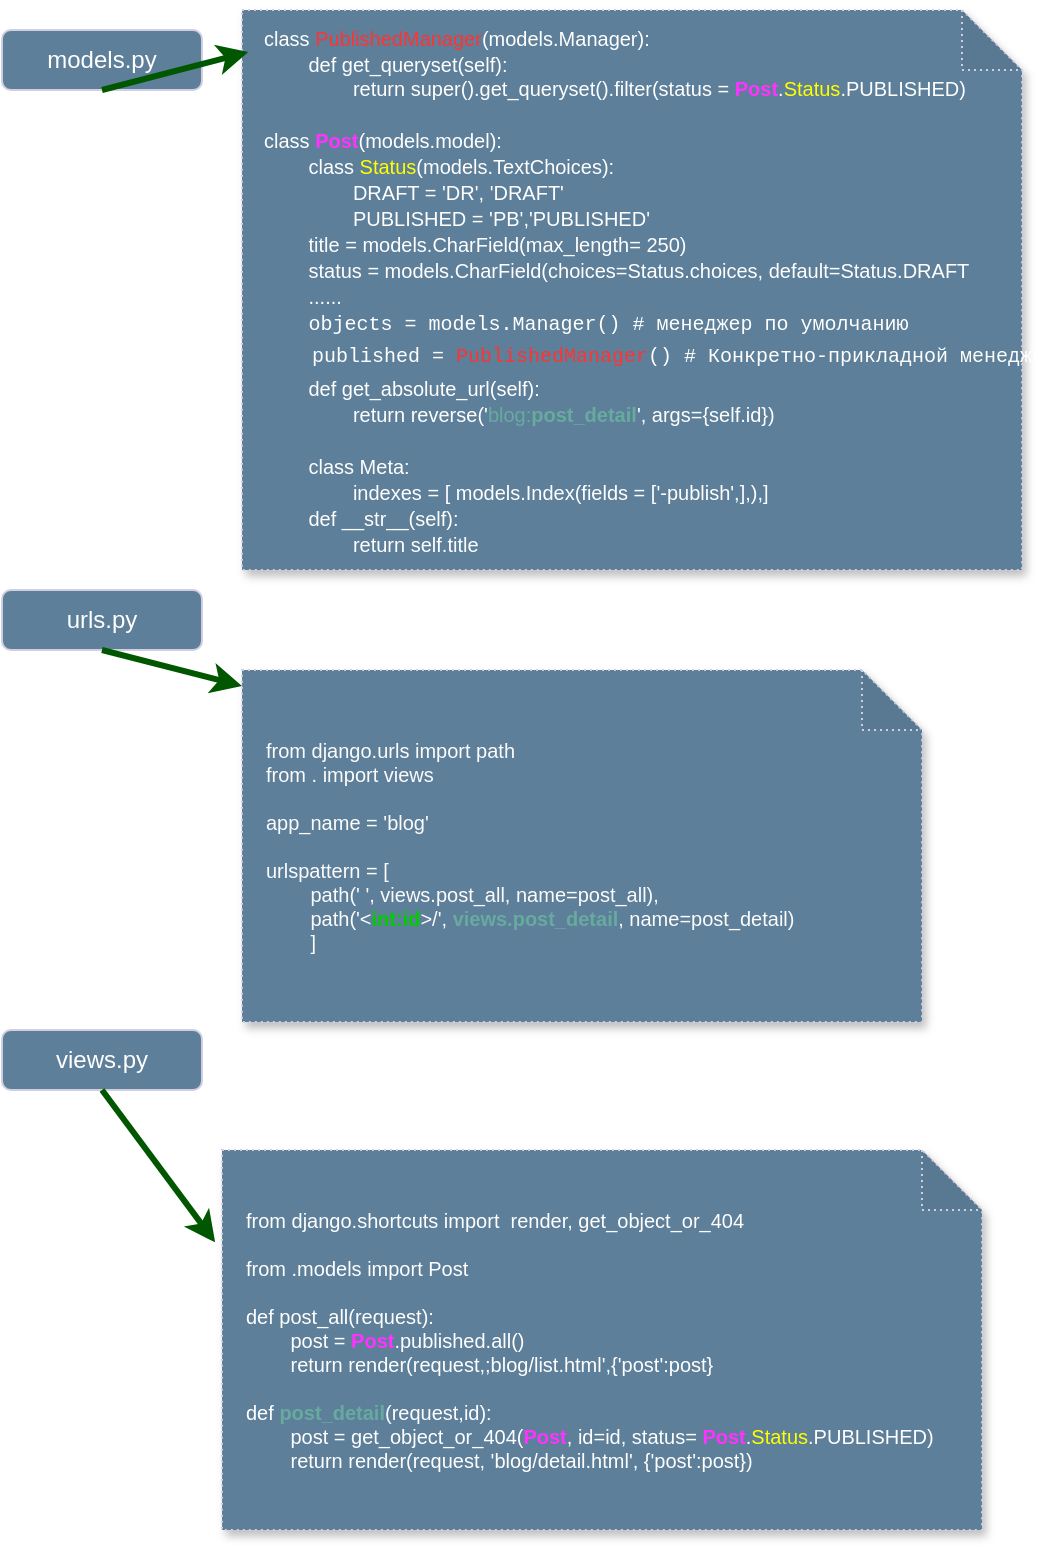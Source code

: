 <mxfile version="24.8.9">
  <diagram name="Page-1" id="2YBvvXClWsGukQMizWep">
    <mxGraphModel dx="672" dy="375" grid="1" gridSize="10" guides="1" tooltips="1" connect="1" arrows="1" fold="1" page="1" pageScale="1" pageWidth="583" pageHeight="827" math="0" shadow="0">
      <root>
        <mxCell id="0" />
        <mxCell id="1" parent="0" />
        <mxCell id="aM9ryv3xv72pqoxQDRHE-1" value="models.py" style="shape=umlLifeline;perimeter=lifelinePerimeter;whiteSpace=wrap;html=1;container=0;dropTarget=0;collapsible=0;recursiveResize=0;outlineConnect=0;portConstraint=eastwest;newEdgeStyle={&quot;edgeStyle&quot;:&quot;elbowEdgeStyle&quot;,&quot;elbow&quot;:&quot;vertical&quot;,&quot;curved&quot;:0,&quot;rounded&quot;:0};labelBackgroundColor=none;fillColor=#5D7F99;strokeColor=#D0CEE2;fontColor=#FFFFFF;rounded=1;size=30;" parent="1" vertex="1">
          <mxGeometry x="40" y="30" width="100" height="30" as="geometry" />
        </mxCell>
        <mxCell id="aM9ryv3xv72pqoxQDRHE-5" value="urls.py" style="shape=umlLifeline;perimeter=lifelinePerimeter;whiteSpace=wrap;html=1;container=0;dropTarget=0;collapsible=0;recursiveResize=0;outlineConnect=0;portConstraint=eastwest;newEdgeStyle={&quot;edgeStyle&quot;:&quot;elbowEdgeStyle&quot;,&quot;elbow&quot;:&quot;vertical&quot;,&quot;curved&quot;:0,&quot;rounded&quot;:0};labelBackgroundColor=none;fillColor=#5D7F99;strokeColor=#D0CEE2;fontColor=#ffffff;rounded=1;" parent="1" vertex="1">
          <mxGeometry x="40" y="310" width="100" height="30" as="geometry" />
        </mxCell>
        <mxCell id="WuuocqJYPW-MGyT3Y1CF-1" value="&lt;div&gt;&lt;font style=&quot;line-height: 130%;&quot;&gt;class &lt;font color=&quot;#ff3333&quot;&gt;PublishedManager&lt;/font&gt;(models.Manager):&lt;/font&gt;&lt;/div&gt;&lt;div&gt;&lt;font style=&quot;line-height: 130%;&quot;&gt;&lt;span style=&quot;white-space: pre;&quot;&gt;&#x9;&lt;/span&gt;def get_queryset(self):&lt;br&gt;&lt;/font&gt;&lt;/div&gt;&lt;div&gt;&lt;span style=&quot;white-space: pre;&quot;&gt;&#x9;&lt;/span&gt;&lt;span style=&quot;white-space: pre;&quot;&gt;&#x9;&lt;/span&gt;return super().get_queryset().filter(status = &lt;font color=&quot;#ff33ff&quot;&gt;&lt;b&gt;Post&lt;/b&gt;&lt;/font&gt;.&lt;font color=&quot;#ffff00&quot;&gt;Status&lt;/font&gt;.PUBLISHED)&lt;br&gt;&lt;/div&gt;&lt;div&gt;&lt;font style=&quot;line-height: 130%;&quot;&gt;&lt;br&gt;&lt;/font&gt;&lt;/div&gt;&lt;font style=&quot;line-height: 130%;&quot;&gt;class &lt;b&gt;&lt;font color=&quot;#ff33ff&quot;&gt;Post&lt;/font&gt;&lt;/b&gt;(models.model):&lt;/font&gt;&lt;div style=&quot;line-height: 130%;&quot;&gt;&lt;span style=&quot;white-space: pre;&quot;&gt;&lt;font style=&quot;line-height: 130%;&quot;&gt;&#x9;class &lt;font color=&quot;#ffff00&quot;&gt;Status&lt;/font&gt;(models.TextChoices):&lt;/font&gt;&lt;/span&gt;&lt;br&gt;&lt;/div&gt;&lt;div style=&quot;line-height: 130%;&quot;&gt;&lt;span style=&quot;white-space: pre;&quot;&gt;&lt;font style=&quot;line-height: 130%;&quot;&gt;&lt;span style=&quot;white-space: pre;&quot;&gt;&#x9;&lt;/span&gt;&lt;span style=&quot;white-space: pre;&quot;&gt;&#x9;&lt;/span&gt;DRAFT = &#39;DR&#39;, &#39;DRAFT&#39;&lt;br&gt;&lt;/font&gt;&lt;/span&gt;&lt;/div&gt;&lt;div style=&quot;line-height: 130%;&quot;&gt;&lt;span style=&quot;white-space: pre;&quot;&gt;&lt;font style=&quot;line-height: 130%;&quot;&gt;&lt;span style=&quot;white-space: pre;&quot;&gt;&#x9;&lt;/span&gt;&lt;span style=&quot;white-space: pre;&quot;&gt;&#x9;&lt;/span&gt;PUBLISHED = &#39;PB&#39;,&#39;PUBLISHED&#39;&lt;br&gt;&lt;/font&gt;&lt;/span&gt;&lt;/div&gt;&lt;div style=&quot;line-height: 130%;&quot;&gt;&lt;span style=&quot;white-space: pre;&quot;&gt;&lt;font style=&quot;line-height: 130%;&quot;&gt;&lt;span style=&quot;white-space: pre;&quot;&gt;&#x9;&lt;/span&gt;title = models.CharField(max_length= 250)&lt;/font&gt;&lt;/span&gt;&lt;/div&gt;&lt;div style=&quot;line-height: 130%;&quot;&gt;&lt;span style=&quot;white-space: pre;&quot;&gt;&lt;font style=&quot;line-height: 130%;&quot;&gt;&lt;span style=&quot;white-space: pre;&quot;&gt;&#x9;&lt;/span&gt;status = models.CharField(choices=Status.choices, default=Status.DRAFT&lt;br&gt;&lt;/font&gt;&lt;/span&gt;&lt;/div&gt;&lt;div style=&quot;line-height: 130%;&quot;&gt;&lt;span style=&quot;white-space: pre;&quot;&gt;&lt;font style=&quot;line-height: 130%;&quot;&gt;&lt;span style=&quot;white-space: pre;&quot;&gt;&#x9;&lt;/span&gt;......&lt;br&gt;&lt;/font&gt;&lt;/span&gt;&lt;/div&gt;&lt;div style=&quot;line-height: 130%;&quot;&gt;&lt;span style=&quot;white-space: pre;&quot;&gt;&lt;font style=&quot;line-height: 130%;&quot;&gt;&lt;span style=&quot;white-space: pre;&quot;&gt;&#x9;&lt;/span&gt;&lt;/font&gt;&lt;/span&gt;&lt;font&gt;&lt;span style=&quot;font-family: Consolas, &amp;quot;Courier New&amp;quot;, monospace; white-space: pre;&quot;&gt;objects = models.Manager() &lt;/span&gt;&lt;span style=&quot;font-family: Consolas, &amp;quot;Courier New&amp;quot;, monospace; white-space: pre;&quot;&gt;# менеджер по умолчанию&lt;/span&gt;&lt;/font&gt;&lt;/div&gt;&lt;div style=&quot;font-family: Consolas, &amp;quot;Courier New&amp;quot;, monospace; line-height: 19px; white-space: pre;&quot;&gt;&lt;div style=&quot;&quot;&gt;&lt;font style=&quot;&quot;&gt;&amp;nbsp; &amp;nbsp; published = &lt;font color=&quot;#ff3333&quot;&gt;PublishedManager&lt;/font&gt;() # Конкретно-прикладной менеджер&lt;/font&gt;&lt;/div&gt;&lt;/div&gt;&lt;div style=&quot;line-height: 130%;&quot;&gt;&lt;/div&gt;&lt;div style=&quot;line-height: 130%;&quot;&gt;&lt;span style=&quot;white-space: pre;&quot;&gt;&lt;font style=&quot;line-height: 130%;&quot;&gt;&lt;span style=&quot;white-space: pre;&quot;&gt;&#x9;&lt;/span&gt;def get_absolute_url(self):&lt;br&gt;&lt;/font&gt;&lt;/span&gt;&lt;/div&gt;&lt;div style=&quot;line-height: 130%;&quot;&gt;&lt;span style=&quot;white-space: pre;&quot;&gt;&lt;font style=&quot;line-height: 130%;&quot;&gt;&lt;span style=&quot;white-space: pre;&quot;&gt;&#x9;&lt;/span&gt;&lt;span style=&quot;white-space: pre;&quot;&gt;&#x9;&lt;/span&gt;return reverse(&#39;&lt;font color=&quot;#67ab9f&quot;&gt;blog:&lt;b&gt;post_detail&lt;/b&gt;&lt;/font&gt;&#39;, args={self.id})&lt;br&gt;&lt;/font&gt;&lt;/span&gt;&lt;/div&gt;&lt;div style=&quot;line-height: 130%;&quot;&gt;&lt;span style=&quot;white-space: pre;&quot;&gt;&lt;font style=&quot;line-height: 130%;&quot;&gt;&lt;span style=&quot;white-space: pre;&quot;&gt;&#x9;&lt;/span&gt;&lt;br&gt;&lt;/font&gt;&lt;/span&gt;&lt;/div&gt;&lt;div style=&quot;line-height: 130%;&quot;&gt;&lt;span style=&quot;white-space: pre;&quot;&gt;&lt;span style=&quot;white-space: pre;&quot;&gt;&#x9;&lt;/span&gt;class Meta:&lt;br&gt;&lt;/span&gt;&lt;/div&gt;&lt;div style=&quot;line-height: 130%;&quot;&gt;&lt;span style=&quot;white-space: pre;&quot;&gt;&lt;span style=&quot;white-space: pre;&quot;&gt;&#x9;&lt;/span&gt;&lt;span style=&quot;white-space: pre;&quot;&gt;&#x9;&lt;/span&gt;indexes = [ models.Index(fields = [&#39;-publish&#39;,],),]&lt;br&gt;&lt;/span&gt;&lt;/div&gt;&lt;div style=&quot;line-height: 130%;&quot;&gt;&lt;span style=&quot;white-space: pre;&quot;&gt;&lt;span style=&quot;white-space: pre;&quot;&gt;&#x9;&lt;/span&gt;def __str__(self):&lt;br&gt;&lt;/span&gt;&lt;/div&gt;&lt;div style=&quot;line-height: 130%;&quot;&gt;&lt;span style=&quot;white-space: pre;&quot;&gt;&lt;span style=&quot;white-space: pre;&quot;&gt;&#x9;&lt;/span&gt;&lt;span style=&quot;white-space: pre;&quot;&gt;&#x9;&lt;/span&gt;return self.title&lt;/span&gt;&lt;/div&gt;" style="shape=note;whiteSpace=wrap;html=1;backgroundOutline=1;darkOpacity=0.05;align=left;dashed=1;dashPattern=1 2;fillColor=#5D7F99;shadow=1;fontColor=#FFFFFF;fontStyle=0;fontSize=10;labelBackgroundColor=none;strokeColor=#D0CEE2;rounded=1;spacingLeft=9;" vertex="1" parent="1">
          <mxGeometry x="160" y="20" width="390" height="280" as="geometry" />
        </mxCell>
        <mxCell id="WuuocqJYPW-MGyT3Y1CF-2" value="" style="endArrow=classic;html=1;rounded=1;strokeColor=#005700;fontColor=#1A1A1A;strokeWidth=3;fillColor=#008a00;entryX=0.008;entryY=0.075;entryDx=0;entryDy=0;entryPerimeter=0;" edge="1" parent="1" source="aM9ryv3xv72pqoxQDRHE-1" target="WuuocqJYPW-MGyT3Y1CF-1">
          <mxGeometry width="50" height="50" relative="1" as="geometry">
            <mxPoint x="240" y="240" as="sourcePoint" />
            <mxPoint x="90" y="127" as="targetPoint" />
            <Array as="points" />
          </mxGeometry>
        </mxCell>
        <mxCell id="WuuocqJYPW-MGyT3Y1CF-3" value="from django.urls import path&lt;div&gt;from . import views&lt;/div&gt;&lt;div&gt;&lt;br&gt;&lt;/div&gt;&lt;div&gt;app_name = &#39;blog&#39;&lt;br&gt;&lt;div&gt;&lt;br&gt;&lt;/div&gt;&lt;div&gt;urlspattern = [&lt;/div&gt;&lt;div&gt;&lt;span style=&quot;white-space: pre;&quot;&gt;&#x9;&lt;/span&gt;path(&#39; &#39;, views.post_all, name=post_all),&lt;br&gt;&lt;/div&gt;&lt;div&gt;&lt;span style=&quot;white-space: pre;&quot;&gt;&#x9;&lt;/span&gt;path(&#39;&amp;lt;&lt;font color=&quot;#00cc00&quot;&gt;&lt;b&gt;int:id&lt;/b&gt;&lt;/font&gt;&amp;gt;/&#39;, &lt;font color=&quot;#67ab9f&quot;&gt;&lt;b&gt;views.post_detail&lt;/b&gt;&lt;/font&gt;, name=post_detail)&lt;br&gt;&lt;/div&gt;&lt;div&gt;&lt;span style=&quot;white-space: pre;&quot;&gt;&#x9;&lt;/span&gt;]&lt;br&gt;&lt;/div&gt;&lt;/div&gt;" style="shape=note;whiteSpace=wrap;html=1;backgroundOutline=1;darkOpacity=0.05;align=left;dashed=1;dashPattern=1 2;fillColor=#5D7F99;shadow=1;fontColor=#fcfcfc;fontStyle=0;fontSize=10;labelBackgroundColor=none;strokeColor=#D0CEE2;rounded=1;spacingLeft=10;" vertex="1" parent="1">
          <mxGeometry x="160" y="350" width="340" height="176" as="geometry" />
        </mxCell>
        <mxCell id="WuuocqJYPW-MGyT3Y1CF-4" value="" style="endArrow=classic;html=1;rounded=1;strokeColor=#005700;fontColor=#1A1A1A;fillColor=#008a00;strokeWidth=3;" edge="1" parent="1" source="aM9ryv3xv72pqoxQDRHE-5" target="WuuocqJYPW-MGyT3Y1CF-3">
          <mxGeometry width="50" height="50" relative="1" as="geometry">
            <mxPoint x="380" y="130" as="sourcePoint" />
            <mxPoint x="430" y="80" as="targetPoint" />
          </mxGeometry>
        </mxCell>
        <mxCell id="WuuocqJYPW-MGyT3Y1CF-5" value="&lt;div&gt;&lt;div&gt;from django.shortcuts import&amp;nbsp; render, get_object_or_404&lt;/div&gt;&lt;/div&gt;&lt;div&gt;&lt;br&gt;&lt;/div&gt;&lt;div&gt;from .models import Post&lt;/div&gt;&lt;div&gt;&lt;br&gt;&lt;/div&gt;&lt;div&gt;def post_all(request):&lt;/div&gt;&lt;div&gt;&lt;span style=&quot;white-space: pre;&quot;&gt;&#x9;&lt;/span&gt;post = &lt;font color=&quot;#ff33ff&quot;&gt;&lt;b&gt;Post&lt;/b&gt;&lt;/font&gt;.published.all()&amp;nbsp;&lt;/div&gt;&lt;div&gt;&lt;span style=&quot;white-space: pre;&quot;&gt;&#x9;&lt;/span&gt;return render(request,;blog/list.html&#39;,{&#39;post&#39;:post}&lt;br&gt;&lt;/div&gt;&lt;div&gt;&lt;br&gt;&lt;/div&gt;&lt;div&gt;def&lt;font color=&quot;#67ab9f&quot;&gt; &lt;b&gt;post_detail&lt;/b&gt;&lt;/font&gt;(request,id):&lt;/div&gt;&lt;div&gt;&lt;span style=&quot;white-space: pre;&quot;&gt;&#x9;&lt;/span&gt;post = get_object_or_404(&lt;font color=&quot;#ff33ff&quot;&gt;&lt;b&gt;Post&lt;/b&gt;&lt;/font&gt;, id=id, status= &lt;font color=&quot;#ff33ff&quot;&gt;&lt;b&gt;Post&lt;/b&gt;&lt;/font&gt;.&lt;font color=&quot;#ffff00&quot;&gt;Status&lt;/font&gt;.PUBLISHED)&lt;br&gt;&lt;/div&gt;&lt;div&gt;&lt;span style=&quot;white-space: pre;&quot;&gt;&#x9;&lt;/span&gt;return render(request, &#39;blog/detail.html&#39;, {&#39;post&#39;:post})&lt;br&gt;&lt;/div&gt;" style="shape=note;whiteSpace=wrap;html=1;backgroundOutline=1;darkOpacity=0.05;align=left;dashed=1;dashPattern=1 2;fillColor=#5D7F99;shadow=1;fontColor=#ffffff;fontStyle=0;fontSize=10;labelBackgroundColor=none;strokeColor=#D0CEE2;rounded=1;spacingLeft=10;" vertex="1" parent="1">
          <mxGeometry x="150" y="590" width="380" height="190" as="geometry" />
        </mxCell>
        <mxCell id="WuuocqJYPW-MGyT3Y1CF-6" value="views.py" style="shape=umlLifeline;perimeter=lifelinePerimeter;whiteSpace=wrap;html=1;container=0;dropTarget=0;collapsible=0;recursiveResize=0;outlineConnect=0;portConstraint=eastwest;newEdgeStyle={&quot;edgeStyle&quot;:&quot;elbowEdgeStyle&quot;,&quot;elbow&quot;:&quot;vertical&quot;,&quot;curved&quot;:0,&quot;rounded&quot;:0};labelBackgroundColor=none;fillColor=#5D7F99;strokeColor=#D0CEE2;fontColor=#ffffff;rounded=1;size=30;" vertex="1" parent="1">
          <mxGeometry x="40" y="530" width="100" height="30" as="geometry" />
        </mxCell>
        <mxCell id="WuuocqJYPW-MGyT3Y1CF-7" value="" style="endArrow=classic;html=1;rounded=1;strokeColor=#005700;fontColor=#1A1A1A;entryX=-0.009;entryY=0.243;entryDx=0;entryDy=0;entryPerimeter=0;fillColor=#008a00;strokeWidth=3;" edge="1" parent="1" source="WuuocqJYPW-MGyT3Y1CF-6" target="WuuocqJYPW-MGyT3Y1CF-5">
          <mxGeometry width="50" height="50" relative="1" as="geometry">
            <mxPoint x="270" y="360" as="sourcePoint" />
            <mxPoint x="320" y="310" as="targetPoint" />
          </mxGeometry>
        </mxCell>
      </root>
    </mxGraphModel>
  </diagram>
</mxfile>
